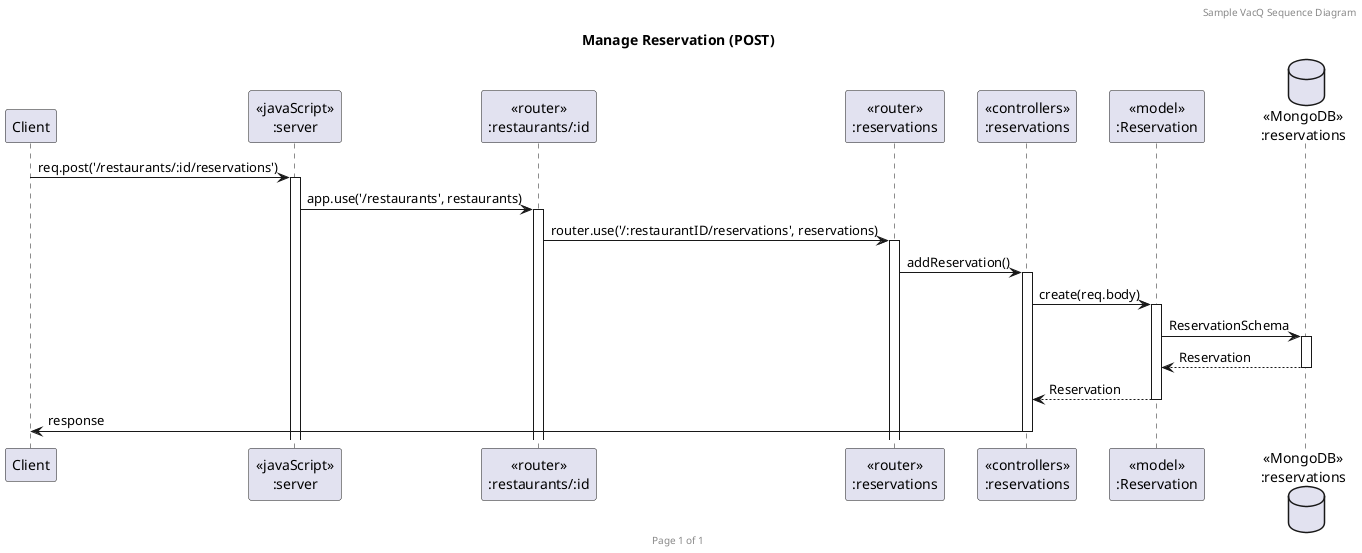 @startuml Manage_Reservation_POST

header Sample VacQ Sequence Diagram
footer Page %page% of %lastpage%
title "Manage Reservation (POST)"

participant "Client" as client
participant "<<javaScript>>\n:server" as server
participant "<<router>>\n:restaurants/:id" as routerRestaurants
participant "<<router>>\n:reservations" as routerReservations
participant "<<controllers>>\n:reservations" as controllersReservations
participant "<<model>>\n:Reservation" as modelReservation
database "<<MongoDB>>\n:reservations" as ReservationsDatabase

client->server ++:req.post('/restaurants/:id/reservations')
server->routerRestaurants ++:app.use('/restaurants', restaurants)
routerRestaurants->routerReservations ++:router.use('/:restaurantID/reservations', reservations)
routerReservations->controllersReservations ++:addReservation()
controllersReservations->modelReservation ++:create(req.body)
modelReservation ->ReservationsDatabase ++: ReservationSchema
ReservationsDatabase --> modelReservation --: Reservation
controllersReservations <-- modelReservation --:Reservation
controllersReservations->client --:response

@enduml

